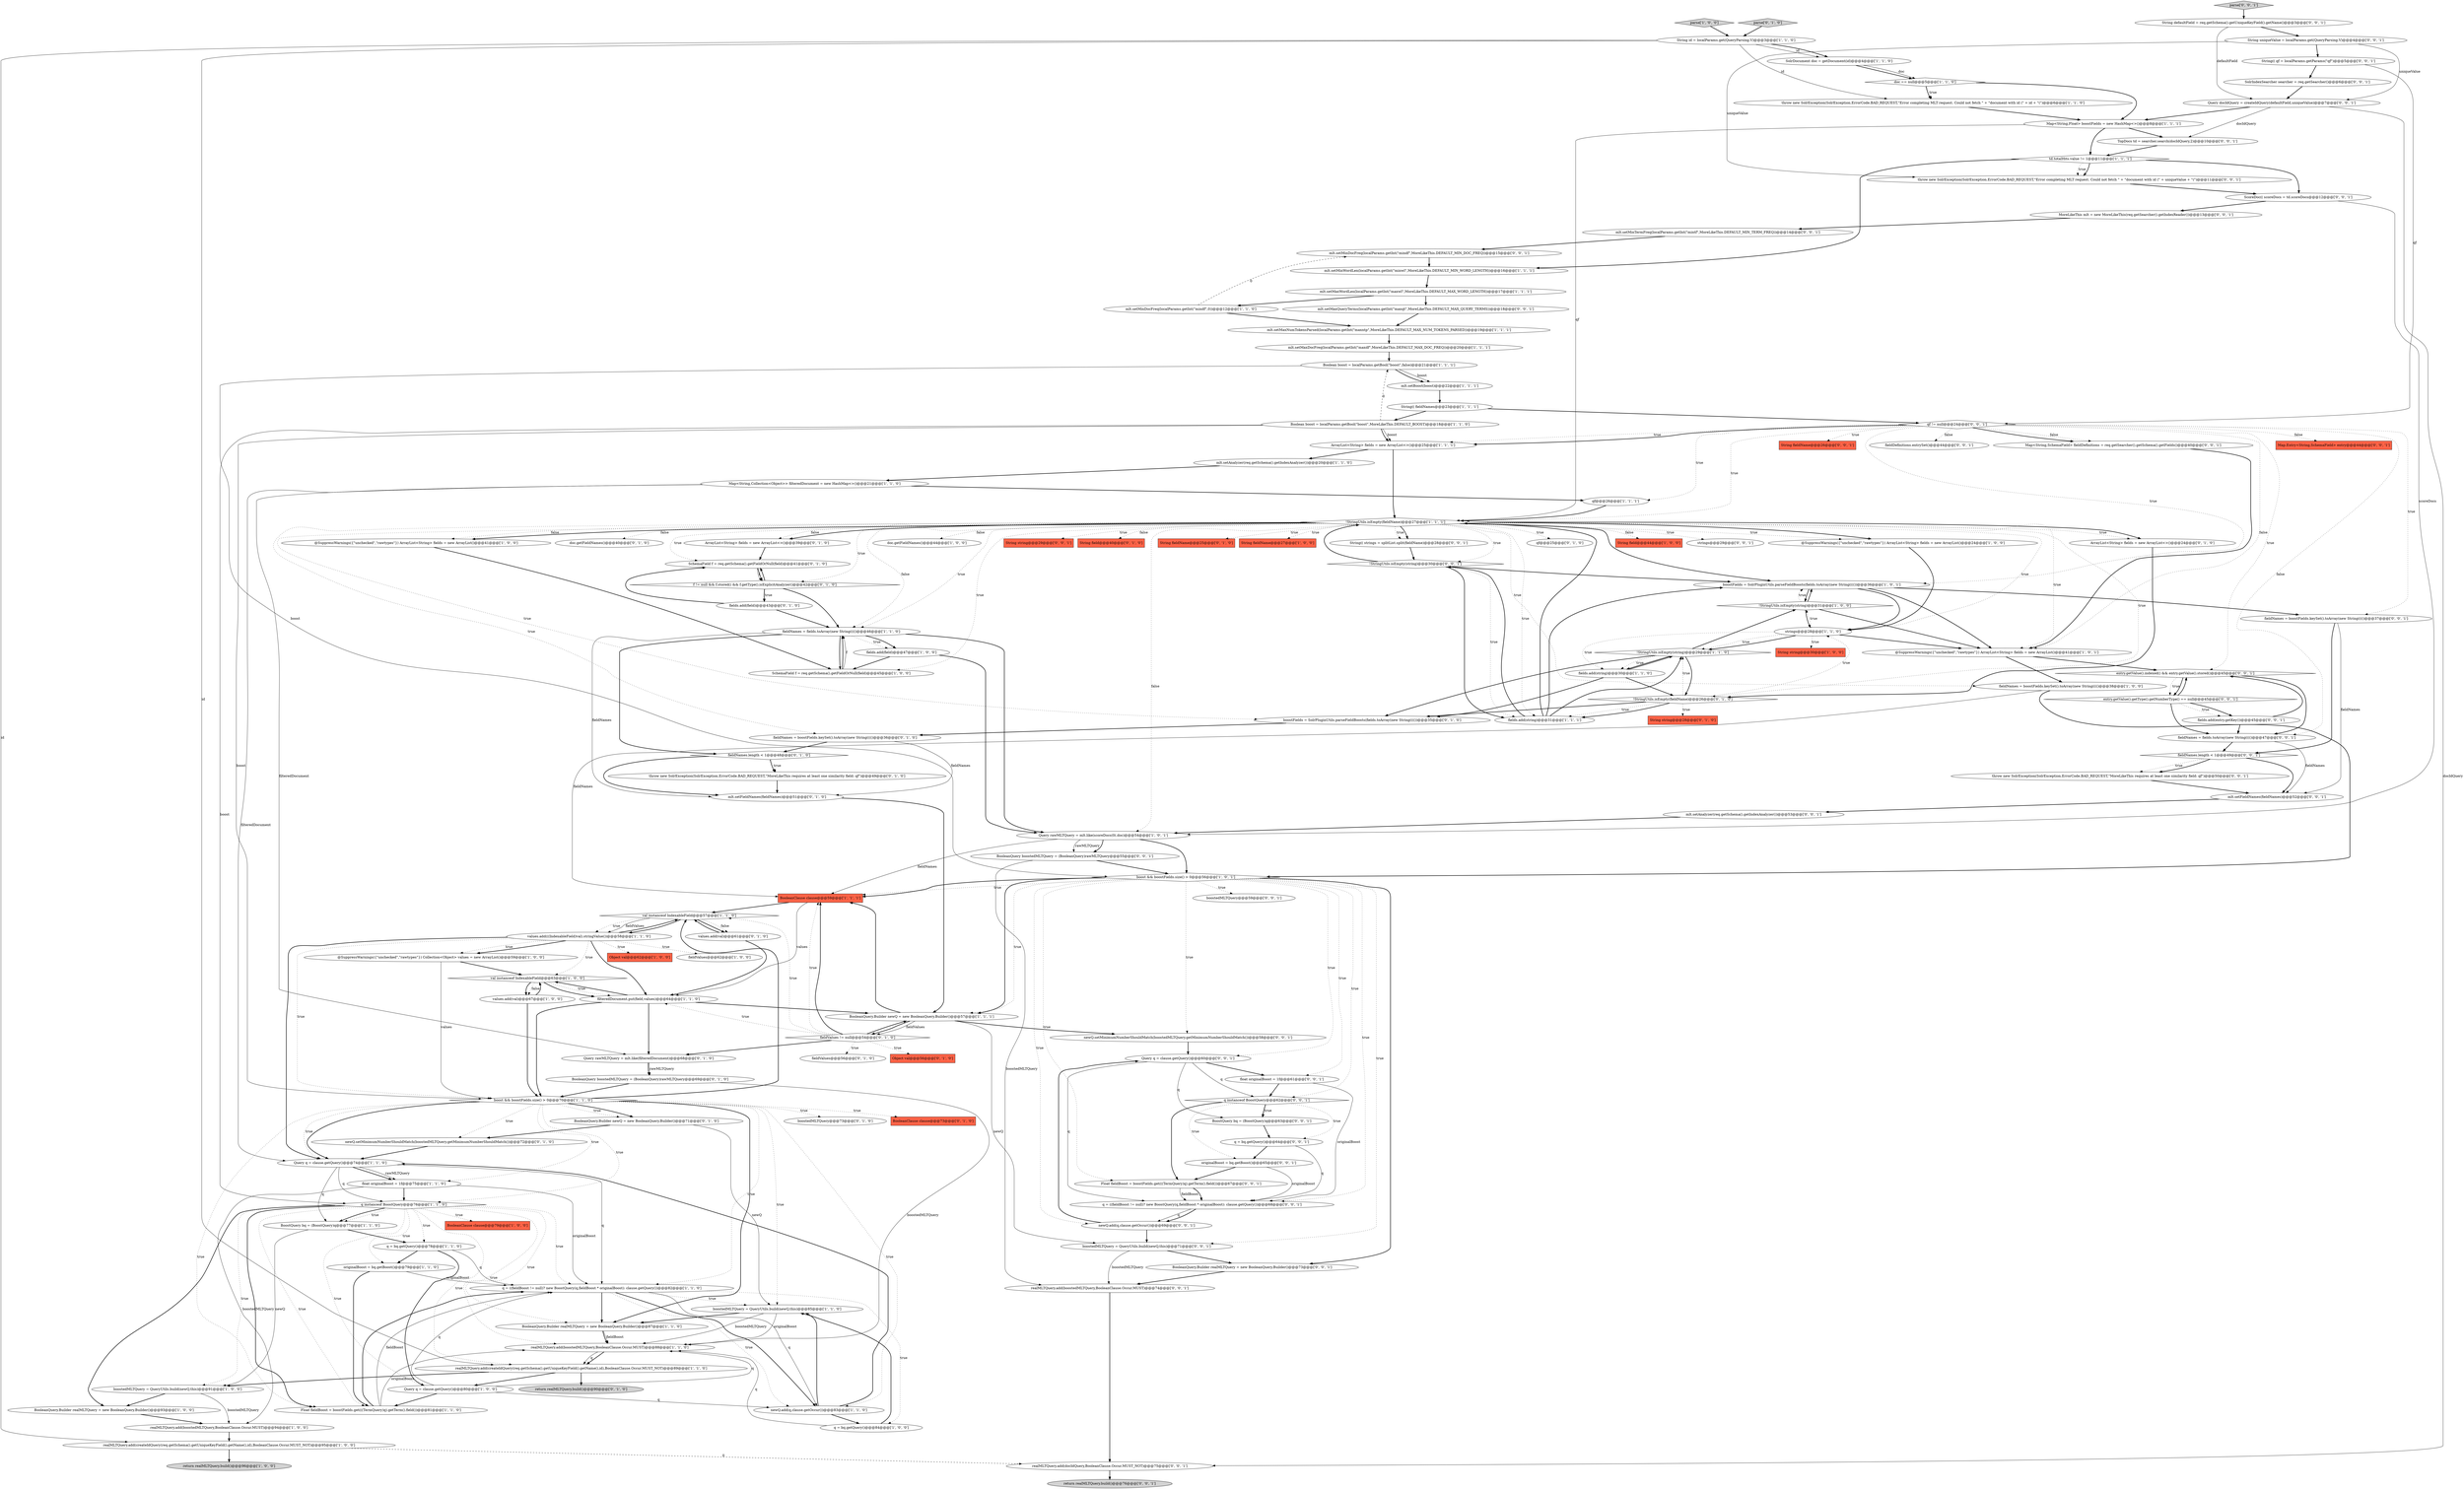 digraph {
115 [style = filled, label = "ScoreDoc(( scoreDocs = td.scoreDocs@@@12@@@['0', '0', '1']", fillcolor = white, shape = ellipse image = "AAA0AAABBB3BBB"];
147 [style = filled, label = "BoostQuery bq = (BoostQuery)q@@@63@@@['0', '0', '1']", fillcolor = white, shape = ellipse image = "AAA0AAABBB3BBB"];
3 [style = filled, label = "realMLTQuery.add(boostedMLTQuery,BooleanClause.Occur.MUST)@@@88@@@['1', '1', '0']", fillcolor = white, shape = ellipse image = "AAA0AAABBB1BBB"];
103 [style = filled, label = "q = bq.getQuery()@@@64@@@['0', '0', '1']", fillcolor = white, shape = ellipse image = "AAA0AAABBB3BBB"];
39 [style = filled, label = "Query q = clause.getQuery()@@@80@@@['1', '0', '0']", fillcolor = white, shape = ellipse image = "AAA0AAABBB1BBB"];
116 [style = filled, label = "String(( strings = splitList.split(fieldName)@@@28@@@['0', '0', '1']", fillcolor = white, shape = ellipse image = "AAA0AAABBB3BBB"];
139 [style = filled, label = "newQ.add(q,clause.getOccur())@@@69@@@['0', '0', '1']", fillcolor = white, shape = ellipse image = "AAA0AAABBB3BBB"];
91 [style = filled, label = "boostFields = SolrPluginUtils.parseFieldBoosts(fields.toArray(new String(((())@@@35@@@['0', '1', '0']", fillcolor = white, shape = ellipse image = "AAA0AAABBB2BBB"];
42 [style = filled, label = "fieldValues@@@62@@@['1', '0', '0']", fillcolor = white, shape = ellipse image = "AAA0AAABBB1BBB"];
40 [style = filled, label = "qf@@@26@@@['1', '1', '1']", fillcolor = white, shape = ellipse image = "AAA0AAABBB1BBB"];
83 [style = filled, label = "qf@@@25@@@['0', '1', '0']", fillcolor = white, shape = ellipse image = "AAA0AAABBB2BBB"];
90 [style = filled, label = "fieldValues != null@@@54@@@['0', '1', '0']", fillcolor = white, shape = diamond image = "AAA0AAABBB2BBB"];
77 [style = filled, label = "boostedMLTQuery@@@73@@@['0', '1', '0']", fillcolor = white, shape = ellipse image = "AAA0AAABBB2BBB"];
81 [style = filled, label = "Object val@@@56@@@['0', '1', '0']", fillcolor = tomato, shape = box image = "AAA0AAABBB2BBB"];
29 [style = filled, label = "doc == null@@@5@@@['1', '1', '0']", fillcolor = white, shape = diamond image = "AAA0AAABBB1BBB"];
96 [style = filled, label = "BooleanQuery boostedMLTQuery = (BooleanQuery)rawMLTQuery@@@69@@@['0', '1', '0']", fillcolor = white, shape = ellipse image = "AAA0AAABBB2BBB"];
126 [style = filled, label = "realMLTQuery.add(docIdQuery,BooleanClause.Occur.MUST_NOT)@@@75@@@['0', '0', '1']", fillcolor = white, shape = ellipse image = "AAA0AAABBB3BBB"];
114 [style = filled, label = "String defaultField = req.getSchema().getUniqueKeyField().getName()@@@3@@@['0', '0', '1']", fillcolor = white, shape = ellipse image = "AAA0AAABBB3BBB"];
110 [style = filled, label = "mlt.setMinDocFreq(localParams.getInt(\"mindf\",MoreLikeThis.DEFAULT_MIN_DOC_FREQ))@@@15@@@['0', '0', '1']", fillcolor = white, shape = ellipse image = "AAA0AAABBB3BBB"];
34 [style = filled, label = "String string@@@30@@@['1', '0', '0']", fillcolor = tomato, shape = box image = "AAA0AAABBB1BBB"];
57 [style = filled, label = "parse['1', '0', '0']", fillcolor = lightgray, shape = diamond image = "AAA0AAABBB1BBB"];
85 [style = filled, label = "ArrayList<String> fields = new ArrayList<>()@@@39@@@['0', '1', '0']", fillcolor = white, shape = ellipse image = "AAA0AAABBB2BBB"];
41 [style = filled, label = "boostFields = SolrPluginUtils.parseFieldBoosts(fields.toArray(new String(((())@@@36@@@['1', '0', '1']", fillcolor = white, shape = ellipse image = "AAA0AAABBB1BBB"];
22 [style = filled, label = "mlt.setMaxDocFreq(localParams.getInt(\"maxdf\",MoreLikeThis.DEFAULT_MAX_DOC_FREQ))@@@20@@@['1', '1', '1']", fillcolor = white, shape = ellipse image = "AAA0AAABBB1BBB"];
133 [style = filled, label = "q instanceof BoostQuery@@@62@@@['0', '0', '1']", fillcolor = white, shape = diamond image = "AAA0AAABBB3BBB"];
52 [style = filled, label = "SchemaField f = req.getSchema().getFieldOrNull(field)@@@45@@@['1', '0', '0']", fillcolor = white, shape = ellipse image = "AAA0AAABBB1BBB"];
109 [style = filled, label = "newQ.setMinimumNumberShouldMatch(boostedMLTQuery.getMinimumNumberShouldMatch())@@@58@@@['0', '0', '1']", fillcolor = white, shape = ellipse image = "AAA0AAABBB3BBB"];
46 [style = filled, label = "realMLTQuery.add(createIdQuery(req.getSchema().getUniqueKeyField().getName(),id),BooleanClause.Occur.MUST_NOT)@@@95@@@['1', '0', '0']", fillcolor = white, shape = ellipse image = "AAA0AAABBB1BBB"];
117 [style = filled, label = "throw new SolrException(SolrException.ErrorCode.BAD_REQUEST,\"Error completing MLT request. Could not fetch \" + \"document with id (\" + uniqueValue + \"(\")@@@11@@@['0', '0', '1']", fillcolor = white, shape = ellipse image = "AAA0AAABBB3BBB"];
7 [style = filled, label = "throw new SolrException(SolrException.ErrorCode.BAD_REQUEST,\"Error completing MLT request. Could not fetch \" + \"document with id (\" + id + \"(\")@@@6@@@['1', '1', '0']", fillcolor = white, shape = ellipse image = "AAA0AAABBB1BBB"];
6 [style = filled, label = "String field@@@44@@@['1', '0', '0']", fillcolor = tomato, shape = box image = "AAA0AAABBB1BBB"];
50 [style = filled, label = "originalBoost = bq.getBoost()@@@79@@@['1', '1', '0']", fillcolor = white, shape = ellipse image = "AAA0AAABBB1BBB"];
101 [style = filled, label = "fieldNames = fields.toArray(new String(((()@@@47@@@['0', '0', '1']", fillcolor = white, shape = ellipse image = "AAA0AAABBB3BBB"];
1 [style = filled, label = "mlt.setMaxWordLen(localParams.getInt(\"maxwl\",MoreLikeThis.DEFAULT_MAX_WORD_LENGTH))@@@17@@@['1', '1', '1']", fillcolor = white, shape = ellipse image = "AAA0AAABBB1BBB"];
131 [style = filled, label = "return realMLTQuery.build()@@@76@@@['0', '0', '1']", fillcolor = lightgray, shape = ellipse image = "AAA0AAABBB3BBB"];
14 [style = filled, label = "boostedMLTQuery = QueryUtils.build(newQ,this)@@@85@@@['1', '1', '0']", fillcolor = white, shape = ellipse image = "AAA0AAABBB1BBB"];
36 [style = filled, label = "@SuppressWarnings({\"unchecked\",\"rawtypes\"}) ArrayList<String> fields = new ArrayList()@@@41@@@['1', '0', '0']", fillcolor = white, shape = ellipse image = "AAA0AAABBB1BBB"];
33 [style = filled, label = "fields.add(string)@@@31@@@['1', '1', '1']", fillcolor = white, shape = ellipse image = "AAA0AAABBB1BBB"];
25 [style = filled, label = "val instanceof IndexableField@@@57@@@['1', '1', '0']", fillcolor = white, shape = diamond image = "AAA0AAABBB1BBB"];
58 [style = filled, label = "!StringUtils.isEmpty(fieldName)@@@27@@@['1', '1', '1']", fillcolor = white, shape = diamond image = "AAA0AAABBB1BBB"];
135 [style = filled, label = "originalBoost = bq.getBoost()@@@65@@@['0', '0', '1']", fillcolor = white, shape = ellipse image = "AAA0AAABBB3BBB"];
13 [style = filled, label = "values.add(((IndexableField)val).stringValue())@@@58@@@['1', '1', '0']", fillcolor = white, shape = ellipse image = "AAA0AAABBB1BBB"];
59 [style = filled, label = "!StringUtils.isEmpty(string)@@@31@@@['1', '0', '0']", fillcolor = white, shape = diamond image = "AAA0AAABBB1BBB"];
86 [style = filled, label = "BooleanQuery.Builder newQ = new BooleanQuery.Builder()@@@71@@@['0', '1', '0']", fillcolor = white, shape = ellipse image = "AAA0AAABBB2BBB"];
23 [style = filled, label = "val instanceof IndexableField@@@63@@@['1', '0', '0']", fillcolor = white, shape = diamond image = "AAA0AAABBB1BBB"];
48 [style = filled, label = "String id = localParams.get(QueryParsing.V)@@@3@@@['1', '1', '0']", fillcolor = white, shape = ellipse image = "AAA0AAABBB1BBB"];
43 [style = filled, label = "values.add(val)@@@67@@@['1', '0', '0']", fillcolor = white, shape = ellipse image = "AAA0AAABBB1BBB"];
140 [style = filled, label = "realMLTQuery.add(boostedMLTQuery,BooleanClause.Occur.MUST)@@@74@@@['0', '0', '1']", fillcolor = white, shape = ellipse image = "AAA0AAABBB3BBB"];
104 [style = filled, label = "fields.add(entry.getKey())@@@45@@@['0', '0', '1']", fillcolor = white, shape = ellipse image = "AAA0AAABBB3BBB"];
84 [style = filled, label = "values.add(val)@@@61@@@['0', '1', '0']", fillcolor = white, shape = ellipse image = "AAA0AAABBB2BBB"];
113 [style = filled, label = "Map.Entry<String,SchemaField> entry@@@44@@@['0', '0', '1']", fillcolor = tomato, shape = box image = "AAA0AAABBB3BBB"];
121 [style = filled, label = "strings@@@29@@@['0', '0', '1']", fillcolor = white, shape = ellipse image = "AAA0AAABBB3BBB"];
47 [style = filled, label = "fields.add(string)@@@30@@@['1', '1', '0']", fillcolor = white, shape = ellipse image = "AAA0AAABBB1BBB"];
141 [style = filled, label = "SolrIndexSearcher searcher = req.getSearcher()@@@6@@@['0', '0', '1']", fillcolor = white, shape = ellipse image = "AAA0AAABBB3BBB"];
61 [style = filled, label = "q = bq.getQuery()@@@84@@@['1', '0', '0']", fillcolor = white, shape = ellipse image = "AAA0AAABBB1BBB"];
38 [style = filled, label = "Object val@@@62@@@['1', '0', '0']", fillcolor = tomato, shape = box image = "AAA0AAABBB1BBB"];
28 [style = filled, label = "BooleanClause clause@@@79@@@['1', '0', '0']", fillcolor = tomato, shape = box image = "AAA0AAABBB1BBB"];
70 [style = filled, label = "@SuppressWarnings({\"unchecked\",\"rawtypes\"}) Collection<Object> values = new ArrayList()@@@59@@@['1', '0', '0']", fillcolor = white, shape = ellipse image = "AAA0AAABBB1BBB"];
79 [style = filled, label = "!StringUtils.isEmpty(fieldName)@@@26@@@['0', '1', '0']", fillcolor = white, shape = diamond image = "AAA0AAABBB2BBB"];
56 [style = filled, label = "strings@@@28@@@['1', '1', '0']", fillcolor = white, shape = ellipse image = "AAA0AAABBB1BBB"];
24 [style = filled, label = "filteredDocument.put(field,values)@@@64@@@['1', '1', '0']", fillcolor = white, shape = ellipse image = "AAA0AAABBB1BBB"];
8 [style = filled, label = "boostedMLTQuery = QueryUtils.build(newQ,this)@@@91@@@['1', '0', '0']", fillcolor = white, shape = ellipse image = "AAA0AAABBB1BBB"];
138 [style = filled, label = "mlt.setMaxQueryTerms(localParams.getInt(\"maxqt\",MoreLikeThis.DEFAULT_MAX_QUERY_TERMS))@@@18@@@['0', '0', '1']", fillcolor = white, shape = ellipse image = "AAA0AAABBB3BBB"];
2 [style = filled, label = "mlt.setMaxNumTokensParsed(localParams.getInt(\"maxntp\",MoreLikeThis.DEFAULT_MAX_NUM_TOKENS_PARSED))@@@19@@@['1', '1', '1']", fillcolor = white, shape = ellipse image = "AAA0AAABBB1BBB"];
26 [style = filled, label = "@SuppressWarnings({\"unchecked\",\"rawtypes\"}) ArrayList<String> fields = new ArrayList()@@@41@@@['1', '0', '1']", fillcolor = white, shape = ellipse image = "AAA0AAABBB1BBB"];
94 [style = filled, label = "doc.getFieldNames()@@@40@@@['0', '1', '0']", fillcolor = white, shape = ellipse image = "AAA0AAABBB2BBB"];
10 [style = filled, label = "realMLTQuery.add(createIdQuery(req.getSchema().getUniqueKeyField().getName(),id),BooleanClause.Occur.MUST_NOT)@@@89@@@['1', '1', '0']", fillcolor = white, shape = ellipse image = "AAA0AAABBB1BBB"];
78 [style = filled, label = "ArrayList<String> fields = new ArrayList<>()@@@24@@@['0', '1', '0']", fillcolor = white, shape = ellipse image = "AAA0AAABBB2BBB"];
82 [style = filled, label = "fieldValues@@@56@@@['0', '1', '0']", fillcolor = white, shape = ellipse image = "AAA0AAABBB2BBB"];
68 [style = filled, label = "boost && boostFields.size() > 0@@@70@@@['1', '1', '0']", fillcolor = white, shape = diamond image = "AAA0AAABBB1BBB"];
74 [style = filled, label = "return realMLTQuery.build()@@@90@@@['0', '1', '0']", fillcolor = lightgray, shape = ellipse image = "AAA0AAABBB2BBB"];
17 [style = filled, label = "float originalBoost = 1f@@@75@@@['1', '1', '0']", fillcolor = white, shape = ellipse image = "AAA0AAABBB1BBB"];
51 [style = filled, label = "td.totalHits.value != 1@@@11@@@['1', '1', '1']", fillcolor = white, shape = diamond image = "AAA0AAABBB1BBB"];
122 [style = filled, label = "boostedMLTQuery@@@59@@@['0', '0', '1']", fillcolor = white, shape = ellipse image = "AAA0AAABBB3BBB"];
37 [style = filled, label = "BooleanClause clause@@@59@@@['1', '1', '1']", fillcolor = tomato, shape = box image = "AAA0AAABBB1BBB"];
102 [style = filled, label = "boostedMLTQuery = QueryUtils.build(newQ,this)@@@71@@@['0', '0', '1']", fillcolor = white, shape = ellipse image = "AAA0AAABBB3BBB"];
64 [style = filled, label = "Map<String,Collection<Object>> filteredDocument = new HashMap<>()@@@21@@@['1', '1', '0']", fillcolor = white, shape = ellipse image = "AAA0AAABBB1BBB"];
146 [style = filled, label = "entry.getValue().indexed() && entry.getValue().stored()@@@45@@@['0', '0', '1']", fillcolor = white, shape = diamond image = "AAA0AAABBB3BBB"];
89 [style = filled, label = "f != null && f.stored() && f.getType().isExplicitAnalyzer()@@@42@@@['0', '1', '0']", fillcolor = white, shape = diamond image = "AAA0AAABBB2BBB"];
21 [style = filled, label = "BooleanQuery.Builder realMLTQuery = new BooleanQuery.Builder()@@@87@@@['1', '1', '0']", fillcolor = white, shape = ellipse image = "AAA0AAABBB1BBB"];
130 [style = filled, label = "fieldNames = boostFields.keySet().toArray(new String(((()@@@37@@@['0', '0', '1']", fillcolor = white, shape = ellipse image = "AAA0AAABBB3BBB"];
20 [style = filled, label = "newQ.add(q,clause.getOccur())@@@83@@@['1', '1', '0']", fillcolor = white, shape = ellipse image = "AAA0AAABBB1BBB"];
129 [style = filled, label = "TopDocs td = searcher.search(docIdQuery,2)@@@10@@@['0', '0', '1']", fillcolor = white, shape = ellipse image = "AAA0AAABBB3BBB"];
142 [style = filled, label = "parse['0', '0', '1']", fillcolor = lightgray, shape = diamond image = "AAA0AAABBB3BBB"];
16 [style = filled, label = "ArrayList<String> fields = new ArrayList<>()@@@25@@@['1', '1', '1']", fillcolor = white, shape = ellipse image = "AAA0AAABBB1BBB"];
134 [style = filled, label = "Query docIdQuery = createIdQuery(defaultField,uniqueValue)@@@7@@@['0', '0', '1']", fillcolor = white, shape = ellipse image = "AAA0AAABBB3BBB"];
55 [style = filled, label = "realMLTQuery.add(boostedMLTQuery,BooleanClause.Occur.MUST)@@@94@@@['1', '0', '0']", fillcolor = white, shape = ellipse image = "AAA0AAABBB1BBB"];
106 [style = filled, label = "float originalBoost = 1f@@@61@@@['0', '0', '1']", fillcolor = white, shape = ellipse image = "AAA0AAABBB3BBB"];
49 [style = filled, label = "fieldNames = fields.toArray(new String(((()@@@46@@@['1', '1', '0']", fillcolor = white, shape = ellipse image = "AAA0AAABBB1BBB"];
4 [style = filled, label = "Query rawMLTQuery = mlt.like(scoreDocs(0(.doc)@@@54@@@['1', '0', '1']", fillcolor = white, shape = ellipse image = "AAA0AAABBB1BBB"];
132 [style = filled, label = "fieldNames.length < 1@@@49@@@['0', '0', '1']", fillcolor = white, shape = diamond image = "AAA0AAABBB3BBB"];
93 [style = filled, label = "mlt.setFieldNames(fieldNames)@@@51@@@['0', '1', '0']", fillcolor = white, shape = ellipse image = "AAA0AAABBB2BBB"];
76 [style = filled, label = "String string@@@28@@@['0', '1', '0']", fillcolor = tomato, shape = box image = "AAA0AAABBB2BBB"];
111 [style = filled, label = "String(( qf = localParams.getParams(\"qf\")@@@5@@@['0', '0', '1']", fillcolor = white, shape = ellipse image = "AAA0AAABBB3BBB"];
67 [style = filled, label = "q = ((fieldBoost != null)? new BoostQuery(q,fieldBoost * originalBoost): clause.getQuery())@@@82@@@['1', '1', '0']", fillcolor = white, shape = ellipse image = "AAA0AAABBB1BBB"];
9 [style = filled, label = "mlt.setBoost(boost)@@@22@@@['1', '1', '1']", fillcolor = white, shape = ellipse image = "AAA0AAABBB1BBB"];
123 [style = filled, label = "Float fieldBoost = boostFields.get(((TermQuery)q).getTerm().field())@@@67@@@['0', '0', '1']", fillcolor = white, shape = ellipse image = "AAA0AAABBB3BBB"];
107 [style = filled, label = "BooleanQuery.Builder realMLTQuery = new BooleanQuery.Builder()@@@73@@@['0', '0', '1']", fillcolor = white, shape = ellipse image = "AAA0AAABBB3BBB"];
92 [style = filled, label = "BooleanClause clause@@@73@@@['0', '1', '0']", fillcolor = tomato, shape = box image = "AAA0AAABBB2BBB"];
124 [style = filled, label = "MoreLikeThis mlt = new MoreLikeThis(req.getSearcher().getIndexReader())@@@13@@@['0', '0', '1']", fillcolor = white, shape = ellipse image = "AAA0AAABBB3BBB"];
5 [style = filled, label = "!StringUtils.isEmpty(string)@@@29@@@['1', '1', '0']", fillcolor = white, shape = diamond image = "AAA0AAABBB1BBB"];
15 [style = filled, label = "doc.getFieldNames()@@@44@@@['1', '0', '0']", fillcolor = white, shape = ellipse image = "AAA0AAABBB1BBB"];
32 [style = filled, label = "Boolean boost = localParams.getBool(\"boost\",MoreLikeThis.DEFAULT_BOOST)@@@18@@@['1', '1', '0']", fillcolor = white, shape = ellipse image = "AAA0AAABBB1BBB"];
127 [style = filled, label = "BooleanQuery boostedMLTQuery = (BooleanQuery)rawMLTQuery@@@55@@@['0', '0', '1']", fillcolor = white, shape = ellipse image = "AAA0AAABBB3BBB"];
120 [style = filled, label = "mlt.setMinTermFreq(localParams.getInt(\"mintf\",MoreLikeThis.DEFAULT_MIN_TERM_FREQ))@@@14@@@['0', '0', '1']", fillcolor = white, shape = ellipse image = "AAA0AAABBB3BBB"];
112 [style = filled, label = "!StringUtils.isEmpty(string)@@@30@@@['0', '0', '1']", fillcolor = white, shape = diamond image = "AAA0AAABBB3BBB"];
71 [style = filled, label = "fieldNames = boostFields.keySet().toArray(new String(((()@@@38@@@['1', '0', '0']", fillcolor = white, shape = ellipse image = "AAA0AAABBB1BBB"];
125 [style = filled, label = "String string@@@29@@@['0', '0', '1']", fillcolor = tomato, shape = box image = "AAA0AAABBB3BBB"];
145 [style = filled, label = "String uniqueValue = localParams.get(QueryParsing.V)@@@4@@@['0', '0', '1']", fillcolor = white, shape = ellipse image = "AAA0AAABBB3BBB"];
54 [style = filled, label = "BooleanQuery.Builder realMLTQuery = new BooleanQuery.Builder()@@@93@@@['1', '0', '0']", fillcolor = white, shape = ellipse image = "AAA0AAABBB1BBB"];
73 [style = filled, label = "String field@@@40@@@['0', '1', '0']", fillcolor = tomato, shape = box image = "AAA0AAABBB2BBB"];
63 [style = filled, label = "String(( fieldNames@@@23@@@['1', '1', '1']", fillcolor = white, shape = ellipse image = "AAA0AAABBB1BBB"];
88 [style = filled, label = "fieldNames = boostFields.keySet().toArray(new String(((()@@@36@@@['0', '1', '0']", fillcolor = white, shape = ellipse image = "AAA0AAABBB2BBB"];
108 [style = filled, label = "String fieldName@@@26@@@['0', '0', '1']", fillcolor = tomato, shape = box image = "AAA0AAABBB3BBB"];
137 [style = filled, label = "fieldDefinitions.entrySet()@@@44@@@['0', '0', '1']", fillcolor = white, shape = ellipse image = "AAA0AAABBB3BBB"];
0 [style = filled, label = "Float fieldBoost = boostFields.get(((TermQuery)q).getTerm().field())@@@81@@@['1', '1', '0']", fillcolor = white, shape = ellipse image = "AAA0AAABBB1BBB"];
66 [style = filled, label = "SolrDocument doc = getDocument(id)@@@4@@@['1', '1', '0']", fillcolor = white, shape = ellipse image = "AAA0AAABBB1BBB"];
119 [style = filled, label = "Query q = clause.getQuery()@@@60@@@['0', '0', '1']", fillcolor = white, shape = ellipse image = "AAA0AAABBB3BBB"];
27 [style = filled, label = "Map<String,Float> boostFields = new HashMap<>()@@@8@@@['1', '1', '1']", fillcolor = white, shape = ellipse image = "AAA0AAABBB1BBB"];
97 [style = filled, label = "parse['0', '1', '0']", fillcolor = lightgray, shape = diamond image = "AAA0AAABBB2BBB"];
118 [style = filled, label = "entry.getValue().getType().getNumberType() == null@@@45@@@['0', '0', '1']", fillcolor = white, shape = diamond image = "AAA0AAABBB3BBB"];
80 [style = filled, label = "newQ.setMinimumNumberShouldMatch(boostedMLTQuery.getMinimumNumberShouldMatch())@@@72@@@['0', '1', '0']", fillcolor = white, shape = ellipse image = "AAA0AAABBB2BBB"];
69 [style = filled, label = "mlt.setAnalyzer(req.getSchema().getIndexAnalyzer())@@@20@@@['1', '1', '0']", fillcolor = white, shape = ellipse image = "AAA0AAABBB1BBB"];
18 [style = filled, label = "BoostQuery bq = (BoostQuery)q@@@77@@@['1', '1', '0']", fillcolor = white, shape = ellipse image = "AAA0AAABBB1BBB"];
128 [style = filled, label = "qf != null@@@24@@@['0', '0', '1']", fillcolor = white, shape = diamond image = "AAA0AAABBB3BBB"];
99 [style = filled, label = "String fieldName@@@25@@@['0', '1', '0']", fillcolor = tomato, shape = box image = "AAA0AAABBB2BBB"];
11 [style = filled, label = "Boolean boost = localParams.getBool(\"boost\",false)@@@21@@@['1', '1', '1']", fillcolor = white, shape = ellipse image = "AAA0AAABBB1BBB"];
35 [style = filled, label = "mlt.setMinWordLen(localParams.getInt(\"minwl\",MoreLikeThis.DEFAULT_MIN_WORD_LENGTH))@@@16@@@['1', '1', '1']", fillcolor = white, shape = ellipse image = "AAA0AAABBB1BBB"];
19 [style = filled, label = "String fieldName@@@27@@@['1', '0', '0']", fillcolor = tomato, shape = box image = "AAA0AAABBB1BBB"];
100 [style = filled, label = "Map<String,SchemaField> fieldDefinitions = req.getSearcher().getSchema().getFields()@@@40@@@['0', '0', '1']", fillcolor = white, shape = ellipse image = "AAA0AAABBB3BBB"];
31 [style = filled, label = "fields.add(field)@@@47@@@['1', '0', '0']", fillcolor = white, shape = ellipse image = "AAA0AAABBB1BBB"];
87 [style = filled, label = "SchemaField f = req.getSchema().getFieldOrNull(field)@@@41@@@['0', '1', '0']", fillcolor = white, shape = ellipse image = "AAA0AAABBB2BBB"];
95 [style = filled, label = "fields.add(field)@@@43@@@['0', '1', '0']", fillcolor = white, shape = ellipse image = "AAA0AAABBB2BBB"];
30 [style = filled, label = "boost && boostFields.size() > 0@@@56@@@['1', '0', '1']", fillcolor = white, shape = diamond image = "AAA0AAABBB1BBB"];
72 [style = filled, label = "fieldNames.length < 1@@@48@@@['0', '1', '0']", fillcolor = white, shape = diamond image = "AAA0AAABBB2BBB"];
98 [style = filled, label = "throw new SolrException(SolrException.ErrorCode.BAD_REQUEST,\"MoreLikeThis requires at least one similarity field: qf\")@@@49@@@['0', '1', '0']", fillcolor = white, shape = ellipse image = "AAA0AAABBB2BBB"];
105 [style = filled, label = "mlt.setAnalyzer(req.getSchema().getIndexAnalyzer())@@@53@@@['0', '0', '1']", fillcolor = white, shape = ellipse image = "AAA0AAABBB3BBB"];
62 [style = filled, label = "q instanceof BoostQuery@@@76@@@['1', '1', '0']", fillcolor = white, shape = diamond image = "AAA0AAABBB1BBB"];
136 [style = filled, label = "q = ((fieldBoost != null)? new BoostQuery(q,fieldBoost * originalBoost): clause.getQuery())@@@68@@@['0', '0', '1']", fillcolor = white, shape = ellipse image = "AAA0AAABBB3BBB"];
143 [style = filled, label = "throw new SolrException(SolrException.ErrorCode.BAD_REQUEST,\"MoreLikeThis requires at least one similarity field: qf\")@@@50@@@['0', '0', '1']", fillcolor = white, shape = ellipse image = "AAA0AAABBB3BBB"];
53 [style = filled, label = "@SuppressWarnings({\"unchecked\",\"rawtypes\"}) ArrayList<String> fields = new ArrayList()@@@24@@@['1', '0', '0']", fillcolor = white, shape = ellipse image = "AAA0AAABBB1BBB"];
44 [style = filled, label = "Query q = clause.getQuery()@@@74@@@['1', '1', '0']", fillcolor = white, shape = ellipse image = "AAA0AAABBB1BBB"];
60 [style = filled, label = "BooleanQuery.Builder newQ = new BooleanQuery.Builder()@@@57@@@['1', '1', '1']", fillcolor = white, shape = ellipse image = "AAA0AAABBB1BBB"];
65 [style = filled, label = "q = bq.getQuery()@@@78@@@['1', '1', '0']", fillcolor = white, shape = ellipse image = "AAA0AAABBB1BBB"];
12 [style = filled, label = "mlt.setMinDocFreq(localParams.getInt(\"mindf\",0))@@@12@@@['1', '1', '0']", fillcolor = white, shape = ellipse image = "AAA0AAABBB1BBB"];
45 [style = filled, label = "return realMLTQuery.build()@@@96@@@['1', '0', '0']", fillcolor = lightgray, shape = ellipse image = "AAA0AAABBB1BBB"];
144 [style = filled, label = "mlt.setFieldNames(fieldNames)@@@52@@@['0', '0', '1']", fillcolor = white, shape = ellipse image = "AAA0AAABBB3BBB"];
75 [style = filled, label = "Query rawMLTQuery = mlt.like(filteredDocument)@@@68@@@['0', '1', '0']", fillcolor = white, shape = ellipse image = "AAA0AAABBB2BBB"];
50->0 [style = bold, label=""];
21->3 [style = bold, label=""];
25->84 [style = bold, label=""];
44->18 [style = solid, label="q"];
67->21 [style = bold, label=""];
10->39 [style = bold, label=""];
49->72 [style = bold, label=""];
13->25 [style = bold, label=""];
112->41 [style = bold, label=""];
24->68 [style = bold, label=""];
144->105 [style = bold, label=""];
30->119 [style = dotted, label="true"];
147->103 [style = bold, label=""];
98->93 [style = bold, label=""];
58->78 [style = dotted, label="true"];
13->70 [style = dotted, label="true"];
58->99 [style = dotted, label="true"];
32->62 [style = solid, label="boost"];
90->81 [style = dotted, label="true"];
58->19 [style = dotted, label="true"];
59->41 [style = dotted, label="true"];
59->41 [style = bold, label=""];
68->17 [style = dotted, label="true"];
71->30 [style = bold, label=""];
128->108 [style = dotted, label="true"];
123->136 [style = solid, label="fieldBoost"];
67->20 [style = solid, label="q"];
58->71 [style = dotted, label="true"];
59->26 [style = bold, label=""];
30->60 [style = bold, label=""];
132->144 [style = bold, label=""];
58->125 [style = dotted, label="true"];
44->62 [style = solid, label="q"];
14->3 [style = solid, label="originalBoost"];
17->55 [style = solid, label="boostedMLTQuery"];
14->21 [style = bold, label=""];
1->12 [style = bold, label=""];
56->59 [style = dotted, label="true"];
13->44 [style = bold, label=""];
44->17 [style = bold, label=""];
27->129 [style = bold, label=""];
46->45 [style = bold, label=""];
88->93 [style = solid, label="fieldNames"];
58->87 [style = dotted, label="true"];
48->66 [style = solid, label="id"];
79->56 [style = dotted, label="true"];
39->20 [style = solid, label="q"];
91->88 [style = bold, label=""];
5->47 [style = bold, label=""];
109->119 [style = bold, label=""];
30->102 [style = dotted, label="true"];
68->44 [style = bold, label=""];
56->5 [style = bold, label=""];
133->123 [style = bold, label=""];
4->37 [style = solid, label="fieldNames"];
96->3 [style = solid, label="boostedMLTQuery"];
62->0 [style = bold, label=""];
36->52 [style = bold, label=""];
112->58 [style = bold, label=""];
69->64 [style = bold, label=""];
25->84 [style = dotted, label="false"];
5->91 [style = bold, label=""];
119->106 [style = bold, label=""];
111->141 [style = bold, label=""];
66->29 [style = bold, label=""];
18->8 [style = solid, label="newQ"];
55->46 [style = bold, label=""];
146->118 [style = dotted, label="true"];
72->98 [style = bold, label=""];
10->8 [style = bold, label=""];
33->41 [style = bold, label=""];
115->124 [style = bold, label=""];
128->58 [style = dotted, label="true"];
86->80 [style = bold, label=""];
58->15 [style = dotted, label="false"];
135->136 [style = solid, label="originalBoost"];
17->62 [style = bold, label=""];
30->123 [style = dotted, label="true"];
67->20 [style = dotted, label="true"];
12->110 [style = dashed, label="0"];
67->61 [style = dotted, label="true"];
93->60 [style = bold, label=""];
114->145 [style = bold, label=""];
128->100 [style = dotted, label="false"];
30->136 [style = dotted, label="true"];
22->11 [style = bold, label=""];
62->67 [style = dotted, label="true"];
51->117 [style = bold, label=""];
24->23 [style = bold, label=""];
84->24 [style = bold, label=""];
103->135 [style = bold, label=""];
48->7 [style = solid, label="id"];
56->34 [style = dotted, label="true"];
27->58 [style = solid, label="qf"];
27->51 [style = bold, label=""];
62->54 [style = bold, label=""];
0->67 [style = bold, label=""];
62->28 [style = dotted, label="true"];
30->106 [style = dotted, label="true"];
5->47 [style = dotted, label="true"];
2->22 [style = bold, label=""];
58->78 [style = bold, label=""];
79->76 [style = dotted, label="true"];
20->14 [style = bold, label=""];
4->30 [style = bold, label=""];
130->144 [style = solid, label="fieldNames"];
32->16 [style = solid, label="boost"];
119->136 [style = solid, label="q"];
41->130 [style = bold, label=""];
62->50 [style = dotted, label="true"];
13->42 [style = dotted, label="true"];
62->65 [style = dotted, label="true"];
68->0 [style = dotted, label="true"];
49->31 [style = dotted, label="true"];
58->4 [style = dotted, label="false"];
62->18 [style = dotted, label="true"];
30->133 [style = dotted, label="true"];
24->75 [style = bold, label=""];
9->63 [style = bold, label=""];
25->13 [style = bold, label=""];
26->146 [style = bold, label=""];
68->44 [style = dotted, label="true"];
88->72 [style = bold, label=""];
102->107 [style = bold, label=""];
132->143 [style = dotted, label="true"];
63->128 [style = bold, label=""];
90->37 [style = dotted, label="true"];
106->133 [style = bold, label=""];
128->101 [style = dotted, label="false"];
64->44 [style = solid, label="filteredDocument"];
120->110 [style = bold, label=""];
128->40 [style = dotted, label="true"];
68->86 [style = dotted, label="true"];
58->33 [style = dotted, label="true"];
5->59 [style = bold, label=""];
75->96 [style = solid, label="rawMLTQuery"];
115->4 [style = solid, label="scoreDocs"];
23->43 [style = bold, label=""];
32->68 [style = solid, label="boost"];
35->1 [style = bold, label=""];
30->60 [style = dotted, label="true"];
56->5 [style = dotted, label="true"];
47->79 [style = bold, label=""];
29->7 [style = bold, label=""];
87->89 [style = solid, label="f"];
40->58 [style = bold, label=""];
10->74 [style = bold, label=""];
139->102 [style = bold, label=""];
4->127 [style = solid, label="rawMLTQuery"];
133->103 [style = dotted, label="true"];
141->134 [style = bold, label=""];
29->27 [style = bold, label=""];
12->2 [style = bold, label=""];
101->144 [style = solid, label="fieldNames"];
18->65 [style = bold, label=""];
128->41 [style = dotted, label="true"];
128->137 [style = dotted, label="false"];
13->23 [style = dotted, label="true"];
65->67 [style = solid, label="q"];
44->17 [style = solid, label="rawMLTQuery"];
90->37 [style = bold, label=""];
41->26 [style = bold, label=""];
58->121 [style = dotted, label="true"];
21->3 [style = solid, label="fieldBoost"];
29->7 [style = dotted, label="true"];
47->5 [style = bold, label=""];
146->101 [style = bold, label=""];
32->16 [style = bold, label=""];
107->140 [style = bold, label=""];
112->33 [style = dotted, label="true"];
145->111 [style = bold, label=""];
89->95 [style = bold, label=""];
58->73 [style = dotted, label="false"];
8->54 [style = bold, label=""];
118->104 [style = bold, label=""];
58->89 [style = dotted, label="true"];
54->55 [style = bold, label=""];
31->52 [style = bold, label=""];
23->24 [style = bold, label=""];
85->87 [style = bold, label=""];
30->37 [style = dotted, label="true"];
60->102 [style = solid, label="newQ"];
33->112 [style = bold, label=""];
140->126 [style = bold, label=""];
123->136 [style = bold, label=""];
30->109 [style = dotted, label="true"];
68->21 [style = bold, label=""];
62->21 [style = dotted, label="true"];
33->58 [style = bold, label=""];
39->67 [style = solid, label="q"];
118->146 [style = bold, label=""];
43->68 [style = bold, label=""];
39->3 [style = solid, label="q"];
118->104 [style = dotted, label="true"];
114->134 [style = solid, label="defaultField"];
89->87 [style = bold, label=""];
79->91 [style = bold, label=""];
65->39 [style = bold, label=""];
58->53 [style = bold, label=""];
8->55 [style = solid, label="boostedMLTQuery"];
106->136 [style = solid, label="originalBoost"];
101->132 [style = bold, label=""];
58->79 [style = dotted, label="true"];
68->86 [style = bold, label=""];
58->6 [style = dotted, label="false"];
90->24 [style = dotted, label="true"];
30->107 [style = bold, label=""];
49->52 [style = bold, label=""];
20->61 [style = bold, label=""];
66->29 [style = solid, label="doc"];
24->60 [style = bold, label=""];
50->67 [style = solid, label="originalBoost"];
47->91 [style = bold, label=""];
23->43 [style = dotted, label="false"];
138->2 [style = bold, label=""];
139->119 [style = bold, label=""];
87->89 [style = bold, label=""];
145->134 [style = solid, label="uniqueValue"];
58->112 [style = dotted, label="true"];
58->85 [style = bold, label=""];
79->33 [style = dotted, label="true"];
61->3 [style = solid, label="q"];
58->26 [style = dotted, label="true"];
13->70 [style = bold, label=""];
62->3 [style = dotted, label="true"];
26->71 [style = bold, label=""];
48->66 [style = bold, label=""];
128->26 [style = dotted, label="false"];
16->69 [style = bold, label=""];
57->48 [style = bold, label=""];
112->33 [style = bold, label=""];
104->101 [style = bold, label=""];
79->5 [style = dotted, label="true"];
136->139 [style = solid, label="q"];
63->32 [style = bold, label=""];
70->23 [style = bold, label=""];
62->18 [style = bold, label=""];
64->75 [style = solid, label="filteredDocument"];
68->14 [style = dotted, label="true"];
31->4 [style = bold, label=""];
62->0 [style = dotted, label="true"];
103->136 [style = solid, label="q"];
96->68 [style = bold, label=""];
133->147 [style = dotted, label="true"];
58->91 [style = dotted, label="true"];
56->26 [style = bold, label=""];
0->3 [style = solid, label="originalBoost"];
58->116 [style = dotted, label="true"];
67->14 [style = dotted, label="true"];
97->48 [style = bold, label=""];
13->68 [style = dotted, label="true"];
44->67 [style = solid, label="q"];
11->30 [style = solid, label="boost"];
90->60 [style = bold, label=""];
64->40 [style = bold, label=""];
1->138 [style = bold, label=""];
53->56 [style = bold, label=""];
30->139 [style = dotted, label="true"];
86->14 [style = solid, label="newQ"];
60->37 [style = bold, label=""];
62->8 [style = dotted, label="true"];
11->9 [style = solid, label="boost"];
128->146 [style = dotted, label="true"];
58->36 [style = bold, label=""];
89->49 [style = bold, label=""];
37->25 [style = bold, label=""];
128->16 [style = dotted, label="true"];
51->115 [style = bold, label=""];
68->25 [style = bold, label=""];
60->109 [style = bold, label=""];
78->79 [style = bold, label=""];
59->56 [style = bold, label=""];
3->10 [style = bold, label=""];
71->37 [style = solid, label="fieldNames"];
127->140 [style = solid, label="boostedMLTQuery"];
134->126 [style = solid, label="docIdQuery"];
30->122 [style = dotted, label="true"];
58->52 [style = dotted, label="true"];
70->68 [style = solid, label="values"];
13->24 [style = bold, label=""];
56->47 [style = dotted, label="true"];
118->101 [style = bold, label=""];
5->79 [style = bold, label=""];
119->147 [style = solid, label="q"];
25->13 [style = dotted, label="true"];
51->117 [style = dotted, label="true"];
13->38 [style = dotted, label="true"];
68->20 [style = dotted, label="true"];
90->75 [style = bold, label=""];
133->135 [style = dotted, label="true"];
17->67 [style = solid, label="originalBoost"];
80->44 [style = bold, label=""];
49->31 [style = bold, label=""];
117->115 [style = bold, label=""];
58->56 [style = dotted, label="true"];
20->44 [style = bold, label=""];
49->93 [style = solid, label="fieldNames"];
49->4 [style = bold, label=""];
95->87 [style = bold, label=""];
129->51 [style = bold, label=""];
104->146 [style = bold, label=""];
142->114 [style = bold, label=""];
89->95 [style = dotted, label="true"];
84->25 [style = bold, label=""];
58->41 [style = bold, label=""];
72->98 [style = dotted, label="true"];
75->96 [style = bold, label=""];
116->112 [style = bold, label=""];
58->36 [style = dotted, label="false"];
41->59 [style = bold, label=""];
68->80 [style = dotted, label="true"];
48->46 [style = solid, label="id"];
58->94 [style = dotted, label="false"];
32->11 [style = dashed, label="0"];
25->13 [style = solid, label="fieldValues"];
58->49 [style = dotted, label="false"];
7->27 [style = bold, label=""];
43->23 [style = bold, label=""];
127->30 [style = bold, label=""];
135->123 [style = bold, label=""];
33->5 [style = bold, label=""];
136->139 [style = bold, label=""];
124->120 [style = bold, label=""];
95->49 [style = bold, label=""];
58->83 [style = dotted, label="true"];
68->92 [style = dotted, label="true"];
130->132 [style = bold, label=""];
90->82 [style = dotted, label="true"];
62->39 [style = dotted, label="true"];
110->35 [style = bold, label=""];
3->10 [style = solid, label="q"];
60->90 [style = solid, label="fieldValues"];
68->77 [style = dotted, label="true"];
51->35 [style = bold, label=""];
58->53 [style = dotted, label="true"];
37->24 [style = solid, label="values"];
105->4 [style = bold, label=""];
58->88 [style = dotted, label="true"];
146->118 [style = bold, label=""];
58->85 [style = dotted, label="false"];
134->129 [style = solid, label="docIdQuery"];
128->113 [style = dotted, label="false"];
52->49 [style = bold, label=""];
132->143 [style = bold, label=""];
58->116 [style = bold, label=""];
52->49 [style = solid, label="f"];
134->27 [style = bold, label=""];
145->117 [style = solid, label="uniqueValue"];
30->37 [style = bold, label=""];
60->90 [style = bold, label=""];
128->100 [style = bold, label=""];
68->62 [style = dotted, label="true"];
119->133 [style = solid, label="q"];
23->24 [style = dotted, label="true"];
11->9 [style = bold, label=""];
102->140 [style = solid, label="boostedMLTQuery"];
79->33 [style = bold, label=""];
41->56 [style = bold, label=""];
48->10 [style = solid, label="id"];
72->93 [style = bold, label=""];
67->20 [style = bold, label=""];
62->10 [style = dotted, label="true"];
46->126 [style = dashed, label="0"];
90->25 [style = dotted, label="true"];
128->16 [style = bold, label=""];
128->130 [style = dotted, label="true"];
100->26 [style = bold, label=""];
133->147 [style = bold, label=""];
65->50 [style = bold, label=""];
14->3 [style = solid, label="boostedMLTQuery"];
58->49 [style = dotted, label="true"];
39->0 [style = bold, label=""];
68->67 [style = dotted, label="true"];
111->128 [style = solid, label="qf"];
4->127 [style = bold, label=""];
16->58 [style = bold, label=""];
143->144 [style = bold, label=""];
0->67 [style = solid, label="fieldBoost"];
61->14 [style = bold, label=""];
126->131 [style = bold, label=""];
}
